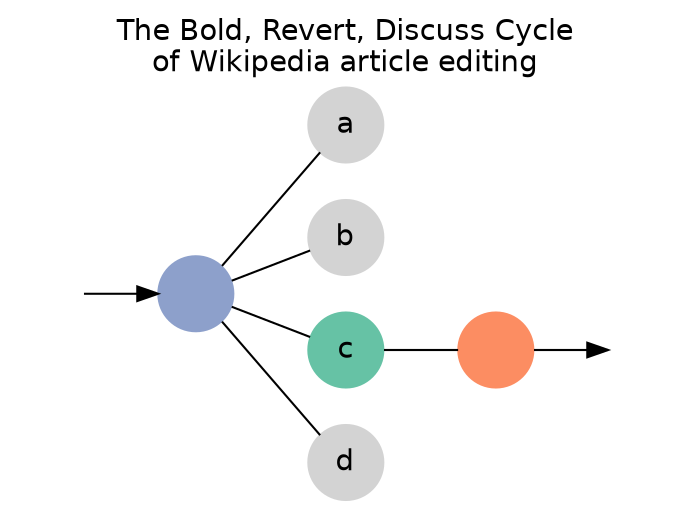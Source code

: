 digraph {
    label="The Bold, Revert, Discuss Cycle\nof Wikipedia article editing";
    fontname=Helvetica;
    labelloc=t;
    rankdir = LR;
    node[shape=circle; fontname=helvetica, style=filled, color="lightgray"];
    edge[dir=none];

    x -> y[dir=forward];
    y -> {a, b, c, d};
    c -> z;
    z -> o[dir=forward];

    x[style=invis];
    y[label=""];
    z[label=""];
    o[style=invis];

    // Parent
    y[fillcolor="#8da0cb", color="#8da0cb"];

    // Selected
    c[fillcolor="#66c2a5", color="#66c2a5"];

    // Extant
    z[fillcolor="#fc8d62", color="#fc8d62"];
}
